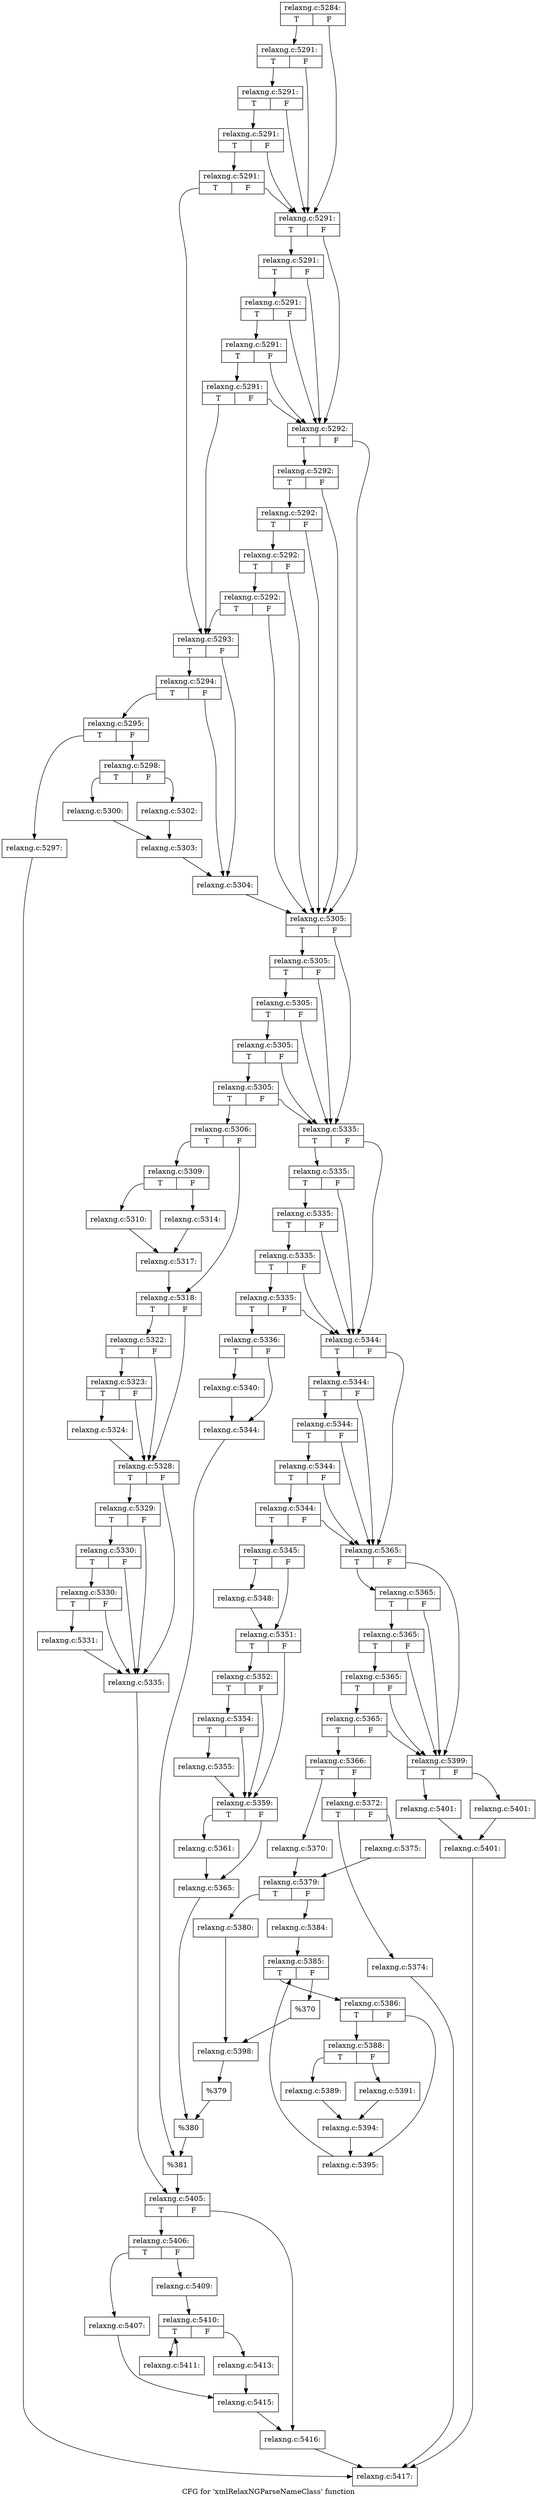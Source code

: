 digraph "CFG for 'xmlRelaxNGParseNameClass' function" {
	label="CFG for 'xmlRelaxNGParseNameClass' function";

	Node0x555e9c3e7150 [shape=record,label="{relaxng.c:5284:|{<s0>T|<s1>F}}"];
	Node0x555e9c3e7150:s0 -> Node0x555e9c3eec90;
	Node0x555e9c3e7150:s1 -> Node0x555e9c3eeaf0;
	Node0x555e9c3eec90 [shape=record,label="{relaxng.c:5291:|{<s0>T|<s1>F}}"];
	Node0x555e9c3eec90:s0 -> Node0x555e9c3eec40;
	Node0x555e9c3eec90:s1 -> Node0x555e9c3eeaf0;
	Node0x555e9c3eec40 [shape=record,label="{relaxng.c:5291:|{<s0>T|<s1>F}}"];
	Node0x555e9c3eec40:s0 -> Node0x555e9c3eebf0;
	Node0x555e9c3eec40:s1 -> Node0x555e9c3eeaf0;
	Node0x555e9c3eebf0 [shape=record,label="{relaxng.c:5291:|{<s0>T|<s1>F}}"];
	Node0x555e9c3eebf0:s0 -> Node0x555e9c3eeb70;
	Node0x555e9c3eebf0:s1 -> Node0x555e9c3eeaf0;
	Node0x555e9c3eeb70 [shape=record,label="{relaxng.c:5291:|{<s0>T|<s1>F}}"];
	Node0x555e9c3eeb70:s0 -> Node0x555e9c3ee9d0;
	Node0x555e9c3eeb70:s1 -> Node0x555e9c3eeaf0;
	Node0x555e9c3eeaf0 [shape=record,label="{relaxng.c:5291:|{<s0>T|<s1>F}}"];
	Node0x555e9c3eeaf0:s0 -> Node0x555e9c3efa30;
	Node0x555e9c3eeaf0:s1 -> Node0x555e9c3eea70;
	Node0x555e9c3efa30 [shape=record,label="{relaxng.c:5291:|{<s0>T|<s1>F}}"];
	Node0x555e9c3efa30:s0 -> Node0x555e9c3ef9e0;
	Node0x555e9c3efa30:s1 -> Node0x555e9c3eea70;
	Node0x555e9c3ef9e0 [shape=record,label="{relaxng.c:5291:|{<s0>T|<s1>F}}"];
	Node0x555e9c3ef9e0:s0 -> Node0x555e9c3ef990;
	Node0x555e9c3ef9e0:s1 -> Node0x555e9c3eea70;
	Node0x555e9c3ef990 [shape=record,label="{relaxng.c:5291:|{<s0>T|<s1>F}}"];
	Node0x555e9c3ef990:s0 -> Node0x555e9c3ef910;
	Node0x555e9c3ef990:s1 -> Node0x555e9c3eea70;
	Node0x555e9c3ef910 [shape=record,label="{relaxng.c:5291:|{<s0>T|<s1>F}}"];
	Node0x555e9c3ef910:s0 -> Node0x555e9c3ee9d0;
	Node0x555e9c3ef910:s1 -> Node0x555e9c3eea70;
	Node0x555e9c3eea70 [shape=record,label="{relaxng.c:5292:|{<s0>T|<s1>F}}"];
	Node0x555e9c3eea70:s0 -> Node0x555e9c3f0970;
	Node0x555e9c3eea70:s1 -> Node0x555e9c3eea20;
	Node0x555e9c3f0970 [shape=record,label="{relaxng.c:5292:|{<s0>T|<s1>F}}"];
	Node0x555e9c3f0970:s0 -> Node0x555e9c3f0920;
	Node0x555e9c3f0970:s1 -> Node0x555e9c3eea20;
	Node0x555e9c3f0920 [shape=record,label="{relaxng.c:5292:|{<s0>T|<s1>F}}"];
	Node0x555e9c3f0920:s0 -> Node0x555e9c3f08d0;
	Node0x555e9c3f0920:s1 -> Node0x555e9c3eea20;
	Node0x555e9c3f08d0 [shape=record,label="{relaxng.c:5292:|{<s0>T|<s1>F}}"];
	Node0x555e9c3f08d0:s0 -> Node0x555e9c3f0850;
	Node0x555e9c3f08d0:s1 -> Node0x555e9c3eea20;
	Node0x555e9c3f0850 [shape=record,label="{relaxng.c:5292:|{<s0>T|<s1>F}}"];
	Node0x555e9c3f0850:s0 -> Node0x555e9c3ee9d0;
	Node0x555e9c3f0850:s1 -> Node0x555e9c3eea20;
	Node0x555e9c3ee9d0 [shape=record,label="{relaxng.c:5293:|{<s0>T|<s1>F}}"];
	Node0x555e9c3ee9d0:s0 -> Node0x555e9c3f1900;
	Node0x555e9c3ee9d0:s1 -> Node0x555e9c3f18b0;
	Node0x555e9c3f1900 [shape=record,label="{relaxng.c:5294:|{<s0>T|<s1>F}}"];
	Node0x555e9c3f1900:s0 -> Node0x555e9c3f1860;
	Node0x555e9c3f1900:s1 -> Node0x555e9c3f18b0;
	Node0x555e9c3f1860 [shape=record,label="{relaxng.c:5295:|{<s0>T|<s1>F}}"];
	Node0x555e9c3f1860:s0 -> Node0x555e9c3f23c0;
	Node0x555e9c3f1860:s1 -> Node0x555e9c3f2410;
	Node0x555e9c3f23c0 [shape=record,label="{relaxng.c:5297:}"];
	Node0x555e9c3f23c0 -> Node0x555e9c3ecc60;
	Node0x555e9c3f2410 [shape=record,label="{relaxng.c:5298:|{<s0>T|<s1>F}}"];
	Node0x555e9c3f2410:s0 -> Node0x555e9c3f2b10;
	Node0x555e9c3f2410:s1 -> Node0x555e9c3f2bb0;
	Node0x555e9c3f2b10 [shape=record,label="{relaxng.c:5300:}"];
	Node0x555e9c3f2b10 -> Node0x555e9c3f2b60;
	Node0x555e9c3f2bb0 [shape=record,label="{relaxng.c:5302:}"];
	Node0x555e9c3f2bb0 -> Node0x555e9c3f2b60;
	Node0x555e9c3f2b60 [shape=record,label="{relaxng.c:5303:}"];
	Node0x555e9c3f2b60 -> Node0x555e9c3f18b0;
	Node0x555e9c3f18b0 [shape=record,label="{relaxng.c:5304:}"];
	Node0x555e9c3f18b0 -> Node0x555e9c3eea20;
	Node0x555e9c3eea20 [shape=record,label="{relaxng.c:5305:|{<s0>T|<s1>F}}"];
	Node0x555e9c3eea20:s0 -> Node0x555e9c3f3a10;
	Node0x555e9c3eea20:s1 -> Node0x555e9c3f38a0;
	Node0x555e9c3f3a10 [shape=record,label="{relaxng.c:5305:|{<s0>T|<s1>F}}"];
	Node0x555e9c3f3a10:s0 -> Node0x555e9c3f39c0;
	Node0x555e9c3f3a10:s1 -> Node0x555e9c3f38a0;
	Node0x555e9c3f39c0 [shape=record,label="{relaxng.c:5305:|{<s0>T|<s1>F}}"];
	Node0x555e9c3f39c0:s0 -> Node0x555e9c3f3970;
	Node0x555e9c3f39c0:s1 -> Node0x555e9c3f38a0;
	Node0x555e9c3f3970 [shape=record,label="{relaxng.c:5305:|{<s0>T|<s1>F}}"];
	Node0x555e9c3f3970:s0 -> Node0x555e9c3f38f0;
	Node0x555e9c3f3970:s1 -> Node0x555e9c3f38a0;
	Node0x555e9c3f38f0 [shape=record,label="{relaxng.c:5305:|{<s0>T|<s1>F}}"];
	Node0x555e9c3f38f0:s0 -> Node0x555e9c3f3800;
	Node0x555e9c3f38f0:s1 -> Node0x555e9c3f38a0;
	Node0x555e9c3f3800 [shape=record,label="{relaxng.c:5306:|{<s0>T|<s1>F}}"];
	Node0x555e9c3f3800:s0 -> Node0x555e9c3f4cc0;
	Node0x555e9c3f3800:s1 -> Node0x555e9c3f4d10;
	Node0x555e9c3f4cc0 [shape=record,label="{relaxng.c:5309:|{<s0>T|<s1>F}}"];
	Node0x555e9c3f4cc0:s0 -> Node0x555e9c3f5110;
	Node0x555e9c3f4cc0:s1 -> Node0x555e9c3f51b0;
	Node0x555e9c3f5110 [shape=record,label="{relaxng.c:5310:}"];
	Node0x555e9c3f5110 -> Node0x555e9c3f5160;
	Node0x555e9c3f51b0 [shape=record,label="{relaxng.c:5314:}"];
	Node0x555e9c3f51b0 -> Node0x555e9c3f5160;
	Node0x555e9c3f5160 [shape=record,label="{relaxng.c:5317:}"];
	Node0x555e9c3f5160 -> Node0x555e9c3f4d10;
	Node0x555e9c3f4d10 [shape=record,label="{relaxng.c:5318:|{<s0>T|<s1>F}}"];
	Node0x555e9c3f4d10:s0 -> Node0x555e9c3f6e20;
	Node0x555e9c3f4d10:s1 -> Node0x555e9c3f6d50;
	Node0x555e9c3f6e20 [shape=record,label="{relaxng.c:5322:|{<s0>T|<s1>F}}"];
	Node0x555e9c3f6e20:s0 -> Node0x555e9c3f6da0;
	Node0x555e9c3f6e20:s1 -> Node0x555e9c3f6d50;
	Node0x555e9c3f6da0 [shape=record,label="{relaxng.c:5323:|{<s0>T|<s1>F}}"];
	Node0x555e9c3f6da0:s0 -> Node0x555e9c3f6d00;
	Node0x555e9c3f6da0:s1 -> Node0x555e9c3f6d50;
	Node0x555e9c3f6d00 [shape=record,label="{relaxng.c:5324:}"];
	Node0x555e9c3f6d00 -> Node0x555e9c3f6d50;
	Node0x555e9c3f6d50 [shape=record,label="{relaxng.c:5328:|{<s0>T|<s1>F}}"];
	Node0x555e9c3f6d50:s0 -> Node0x555e9c3f8810;
	Node0x555e9c3f6d50:s1 -> Node0x555e9c3f86c0;
	Node0x555e9c3f8810 [shape=record,label="{relaxng.c:5329:|{<s0>T|<s1>F}}"];
	Node0x555e9c3f8810:s0 -> Node0x555e9c3f8790;
	Node0x555e9c3f8810:s1 -> Node0x555e9c3f86c0;
	Node0x555e9c3f8790 [shape=record,label="{relaxng.c:5330:|{<s0>T|<s1>F}}"];
	Node0x555e9c3f8790:s0 -> Node0x555e9c3f8710;
	Node0x555e9c3f8790:s1 -> Node0x555e9c3f86c0;
	Node0x555e9c3f8710 [shape=record,label="{relaxng.c:5330:|{<s0>T|<s1>F}}"];
	Node0x555e9c3f8710:s0 -> Node0x555e9c3f8670;
	Node0x555e9c3f8710:s1 -> Node0x555e9c3f86c0;
	Node0x555e9c3f8670 [shape=record,label="{relaxng.c:5331:}"];
	Node0x555e9c3f8670 -> Node0x555e9c3f86c0;
	Node0x555e9c3f86c0 [shape=record,label="{relaxng.c:5335:}"];
	Node0x555e9c3f86c0 -> Node0x555e9c3f3850;
	Node0x555e9c3f38a0 [shape=record,label="{relaxng.c:5335:|{<s0>T|<s1>F}}"];
	Node0x555e9c3f38a0:s0 -> Node0x555e9c3fa1a0;
	Node0x555e9c3f38a0:s1 -> Node0x555e9c3fa030;
	Node0x555e9c3fa1a0 [shape=record,label="{relaxng.c:5335:|{<s0>T|<s1>F}}"];
	Node0x555e9c3fa1a0:s0 -> Node0x555e9c3fa150;
	Node0x555e9c3fa1a0:s1 -> Node0x555e9c3fa030;
	Node0x555e9c3fa150 [shape=record,label="{relaxng.c:5335:|{<s0>T|<s1>F}}"];
	Node0x555e9c3fa150:s0 -> Node0x555e9c3fa100;
	Node0x555e9c3fa150:s1 -> Node0x555e9c3fa030;
	Node0x555e9c3fa100 [shape=record,label="{relaxng.c:5335:|{<s0>T|<s1>F}}"];
	Node0x555e9c3fa100:s0 -> Node0x555e9c3fa080;
	Node0x555e9c3fa100:s1 -> Node0x555e9c3fa030;
	Node0x555e9c3fa080 [shape=record,label="{relaxng.c:5335:|{<s0>T|<s1>F}}"];
	Node0x555e9c3fa080:s0 -> Node0x555e9c3f9f90;
	Node0x555e9c3fa080:s1 -> Node0x555e9c3fa030;
	Node0x555e9c3f9f90 [shape=record,label="{relaxng.c:5336:|{<s0>T|<s1>F}}"];
	Node0x555e9c3f9f90:s0 -> Node0x555e9c3fb550;
	Node0x555e9c3f9f90:s1 -> Node0x555e9c3fb5a0;
	Node0x555e9c3fb550 [shape=record,label="{relaxng.c:5340:}"];
	Node0x555e9c3fb550 -> Node0x555e9c3fb5a0;
	Node0x555e9c3fb5a0 [shape=record,label="{relaxng.c:5344:}"];
	Node0x555e9c3fb5a0 -> Node0x555e9c3f9fe0;
	Node0x555e9c3fa030 [shape=record,label="{relaxng.c:5344:|{<s0>T|<s1>F}}"];
	Node0x555e9c3fa030:s0 -> Node0x555e9c3fcde0;
	Node0x555e9c3fa030:s1 -> Node0x555e9c3fcc70;
	Node0x555e9c3fcde0 [shape=record,label="{relaxng.c:5344:|{<s0>T|<s1>F}}"];
	Node0x555e9c3fcde0:s0 -> Node0x555e9c3fcd90;
	Node0x555e9c3fcde0:s1 -> Node0x555e9c3fcc70;
	Node0x555e9c3fcd90 [shape=record,label="{relaxng.c:5344:|{<s0>T|<s1>F}}"];
	Node0x555e9c3fcd90:s0 -> Node0x555e9c3fcd40;
	Node0x555e9c3fcd90:s1 -> Node0x555e9c3fcc70;
	Node0x555e9c3fcd40 [shape=record,label="{relaxng.c:5344:|{<s0>T|<s1>F}}"];
	Node0x555e9c3fcd40:s0 -> Node0x555e9c3fccc0;
	Node0x555e9c3fcd40:s1 -> Node0x555e9c3fcc70;
	Node0x555e9c3fccc0 [shape=record,label="{relaxng.c:5344:|{<s0>T|<s1>F}}"];
	Node0x555e9c3fccc0:s0 -> Node0x555e9c3fcbd0;
	Node0x555e9c3fccc0:s1 -> Node0x555e9c3fcc70;
	Node0x555e9c3fcbd0 [shape=record,label="{relaxng.c:5345:|{<s0>T|<s1>F}}"];
	Node0x555e9c3fcbd0:s0 -> Node0x555e9c3fe290;
	Node0x555e9c3fcbd0:s1 -> Node0x555e9c3fe2e0;
	Node0x555e9c3fe290 [shape=record,label="{relaxng.c:5348:}"];
	Node0x555e9c3fe290 -> Node0x555e9c3fe2e0;
	Node0x555e9c3fe2e0 [shape=record,label="{relaxng.c:5351:|{<s0>T|<s1>F}}"];
	Node0x555e9c3fe2e0:s0 -> Node0x555e9c3fee80;
	Node0x555e9c3fe2e0:s1 -> Node0x555e9c3fedb0;
	Node0x555e9c3fee80 [shape=record,label="{relaxng.c:5352:|{<s0>T|<s1>F}}"];
	Node0x555e9c3fee80:s0 -> Node0x555e9c3fee00;
	Node0x555e9c3fee80:s1 -> Node0x555e9c3fedb0;
	Node0x555e9c3fee00 [shape=record,label="{relaxng.c:5354:|{<s0>T|<s1>F}}"];
	Node0x555e9c3fee00:s0 -> Node0x555e9c3fed60;
	Node0x555e9c3fee00:s1 -> Node0x555e9c3fedb0;
	Node0x555e9c3fed60 [shape=record,label="{relaxng.c:5355:}"];
	Node0x555e9c3fed60 -> Node0x555e9c3fedb0;
	Node0x555e9c3fedb0 [shape=record,label="{relaxng.c:5359:|{<s0>T|<s1>F}}"];
	Node0x555e9c3fedb0:s0 -> Node0x555e9c4000b0;
	Node0x555e9c3fedb0:s1 -> Node0x555e9c400100;
	Node0x555e9c4000b0 [shape=record,label="{relaxng.c:5361:}"];
	Node0x555e9c4000b0 -> Node0x555e9c400100;
	Node0x555e9c400100 [shape=record,label="{relaxng.c:5365:}"];
	Node0x555e9c400100 -> Node0x555e9c3fcc20;
	Node0x555e9c3fcc70 [shape=record,label="{relaxng.c:5365:|{<s0>T|<s1>F}}"];
	Node0x555e9c3fcc70:s0 -> Node0x555e9c319340;
	Node0x555e9c3fcc70:s1 -> Node0x555e9c3191d0;
	Node0x555e9c319340 [shape=record,label="{relaxng.c:5365:|{<s0>T|<s1>F}}"];
	Node0x555e9c319340:s0 -> Node0x555e9c3192f0;
	Node0x555e9c319340:s1 -> Node0x555e9c3191d0;
	Node0x555e9c3192f0 [shape=record,label="{relaxng.c:5365:|{<s0>T|<s1>F}}"];
	Node0x555e9c3192f0:s0 -> Node0x555e9c3192a0;
	Node0x555e9c3192f0:s1 -> Node0x555e9c3191d0;
	Node0x555e9c3192a0 [shape=record,label="{relaxng.c:5365:|{<s0>T|<s1>F}}"];
	Node0x555e9c3192a0:s0 -> Node0x555e9c319220;
	Node0x555e9c3192a0:s1 -> Node0x555e9c3191d0;
	Node0x555e9c319220 [shape=record,label="{relaxng.c:5365:|{<s0>T|<s1>F}}"];
	Node0x555e9c319220:s0 -> Node0x555e9c319130;
	Node0x555e9c319220:s1 -> Node0x555e9c3191d0;
	Node0x555e9c319130 [shape=record,label="{relaxng.c:5366:|{<s0>T|<s1>F}}"];
	Node0x555e9c319130:s0 -> Node0x555e9c403500;
	Node0x555e9c319130:s1 -> Node0x555e9c4035a0;
	Node0x555e9c403500 [shape=record,label="{relaxng.c:5370:}"];
	Node0x555e9c403500 -> Node0x555e9c403550;
	Node0x555e9c4035a0 [shape=record,label="{relaxng.c:5372:|{<s0>T|<s1>F}}"];
	Node0x555e9c4035a0:s0 -> Node0x555e9c403fa0;
	Node0x555e9c4035a0:s1 -> Node0x555e9c403ff0;
	Node0x555e9c403fa0 [shape=record,label="{relaxng.c:5374:}"];
	Node0x555e9c403fa0 -> Node0x555e9c3ecc60;
	Node0x555e9c403ff0 [shape=record,label="{relaxng.c:5375:}"];
	Node0x555e9c403ff0 -> Node0x555e9c403550;
	Node0x555e9c403550 [shape=record,label="{relaxng.c:5379:|{<s0>T|<s1>F}}"];
	Node0x555e9c403550:s0 -> Node0x555e9c404a20;
	Node0x555e9c403550:s1 -> Node0x555e9c404ac0;
	Node0x555e9c404a20 [shape=record,label="{relaxng.c:5380:}"];
	Node0x555e9c404a20 -> Node0x555e9c404a70;
	Node0x555e9c404ac0 [shape=record,label="{relaxng.c:5384:}"];
	Node0x555e9c404ac0 -> Node0x555e9c405770;
	Node0x555e9c405770 [shape=record,label="{relaxng.c:5385:|{<s0>T|<s1>F}}"];
	Node0x555e9c405770:s0 -> Node0x555e9c405b70;
	Node0x555e9c405770:s1 -> Node0x555e9c405990;
	Node0x555e9c405b70 [shape=record,label="{relaxng.c:5386:|{<s0>T|<s1>F}}"];
	Node0x555e9c405b70:s0 -> Node0x555e9c405fc0;
	Node0x555e9c405b70:s1 -> Node0x555e9c406010;
	Node0x555e9c405fc0 [shape=record,label="{relaxng.c:5388:|{<s0>T|<s1>F}}"];
	Node0x555e9c405fc0:s0 -> Node0x555e9c4063d0;
	Node0x555e9c405fc0:s1 -> Node0x555e9c406470;
	Node0x555e9c4063d0 [shape=record,label="{relaxng.c:5389:}"];
	Node0x555e9c4063d0 -> Node0x555e9c406420;
	Node0x555e9c406470 [shape=record,label="{relaxng.c:5391:}"];
	Node0x555e9c406470 -> Node0x555e9c406420;
	Node0x555e9c406420 [shape=record,label="{relaxng.c:5394:}"];
	Node0x555e9c406420 -> Node0x555e9c406010;
	Node0x555e9c406010 [shape=record,label="{relaxng.c:5395:}"];
	Node0x555e9c406010 -> Node0x555e9c405770;
	Node0x555e9c405990 [shape=record,label="{%370}"];
	Node0x555e9c405990 -> Node0x555e9c404a70;
	Node0x555e9c404a70 [shape=record,label="{relaxng.c:5398:}"];
	Node0x555e9c404a70 -> Node0x555e9c319180;
	Node0x555e9c3191d0 [shape=record,label="{relaxng.c:5399:|{<s0>T|<s1>F}}"];
	Node0x555e9c3191d0:s0 -> Node0x555e9bfc47e0;
	Node0x555e9c3191d0:s1 -> Node0x555e9bfc4830;
	Node0x555e9bfc47e0 [shape=record,label="{relaxng.c:5401:}"];
	Node0x555e9bfc47e0 -> Node0x555e9bfc4880;
	Node0x555e9bfc4830 [shape=record,label="{relaxng.c:5401:}"];
	Node0x555e9bfc4830 -> Node0x555e9bfc4880;
	Node0x555e9bfc4880 [shape=record,label="{relaxng.c:5401:}"];
	Node0x555e9bfc4880 -> Node0x555e9c3ecc60;
	Node0x555e9c319180 [shape=record,label="{%379}"];
	Node0x555e9c319180 -> Node0x555e9c3fcc20;
	Node0x555e9c3fcc20 [shape=record,label="{%380}"];
	Node0x555e9c3fcc20 -> Node0x555e9c3f9fe0;
	Node0x555e9c3f9fe0 [shape=record,label="{%381}"];
	Node0x555e9c3f9fe0 -> Node0x555e9c3f3850;
	Node0x555e9c3f3850 [shape=record,label="{relaxng.c:5405:|{<s0>T|<s1>F}}"];
	Node0x555e9c3f3850:s0 -> Node0x555e9c409520;
	Node0x555e9c3f3850:s1 -> Node0x555e9c409570;
	Node0x555e9c409520 [shape=record,label="{relaxng.c:5406:|{<s0>T|<s1>F}}"];
	Node0x555e9c409520:s0 -> Node0x555e9c409990;
	Node0x555e9c409520:s1 -> Node0x555e9c409a30;
	Node0x555e9c409990 [shape=record,label="{relaxng.c:5407:}"];
	Node0x555e9c409990 -> Node0x555e9c4099e0;
	Node0x555e9c409a30 [shape=record,label="{relaxng.c:5409:}"];
	Node0x555e9c409a30 -> Node0x555e9c40a460;
	Node0x555e9c40a460 [shape=record,label="{relaxng.c:5410:|{<s0>T|<s1>F}}"];
	Node0x555e9c40a460:s0 -> Node0x555e9c40a990;
	Node0x555e9c40a460:s1 -> Node0x555e9c40a680;
	Node0x555e9c40a990 [shape=record,label="{relaxng.c:5411:}"];
	Node0x555e9c40a990 -> Node0x555e9c40a460;
	Node0x555e9c40a680 [shape=record,label="{relaxng.c:5413:}"];
	Node0x555e9c40a680 -> Node0x555e9c4099e0;
	Node0x555e9c4099e0 [shape=record,label="{relaxng.c:5415:}"];
	Node0x555e9c4099e0 -> Node0x555e9c409570;
	Node0x555e9c409570 [shape=record,label="{relaxng.c:5416:}"];
	Node0x555e9c409570 -> Node0x555e9c3ecc60;
	Node0x555e9c3ecc60 [shape=record,label="{relaxng.c:5417:}"];
}
